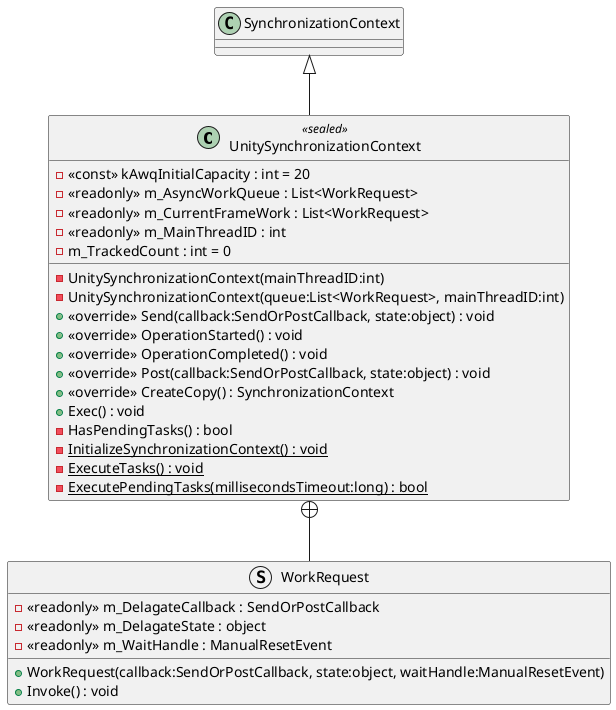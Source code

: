 @startuml
class UnitySynchronizationContext <<sealed>> {
    - <<const>> kAwqInitialCapacity : int = 20
    - <<readonly>> m_AsyncWorkQueue : List<WorkRequest>
    - <<readonly>> m_CurrentFrameWork : List<WorkRequest>
    - <<readonly>> m_MainThreadID : int
    - m_TrackedCount : int = 0
    - UnitySynchronizationContext(mainThreadID:int)
    - UnitySynchronizationContext(queue:List<WorkRequest>, mainThreadID:int)
    + <<override>> Send(callback:SendOrPostCallback, state:object) : void
    + <<override>> OperationStarted() : void
    + <<override>> OperationCompleted() : void
    + <<override>> Post(callback:SendOrPostCallback, state:object) : void
    + <<override>> CreateCopy() : SynchronizationContext
    + Exec() : void
    - HasPendingTasks() : bool
    - {static} InitializeSynchronizationContext() : void
    - {static} ExecuteTasks() : void
    - {static} ExecutePendingTasks(millisecondsTimeout:long) : bool
}
struct WorkRequest {
    - <<readonly>> m_DelagateCallback : SendOrPostCallback
    - <<readonly>> m_DelagateState : object
    - <<readonly>> m_WaitHandle : ManualResetEvent
    + WorkRequest(callback:SendOrPostCallback, state:object, waitHandle:ManualResetEvent)
    + Invoke() : void
}
SynchronizationContext <|-- UnitySynchronizationContext
UnitySynchronizationContext +-- WorkRequest
@enduml

